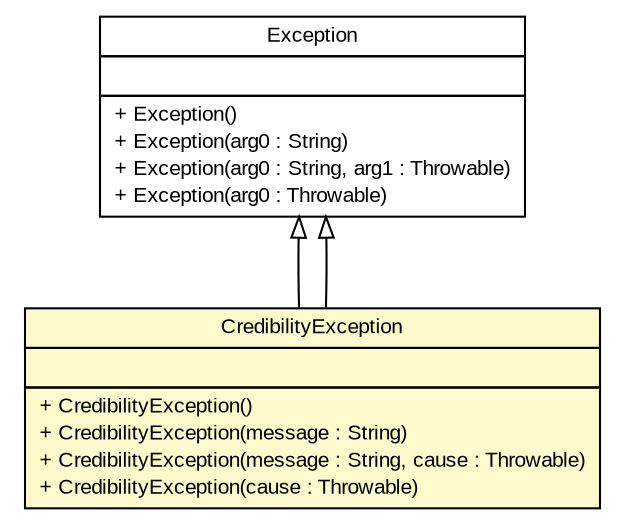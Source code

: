 #!/usr/local/bin/dot
#
# Class diagram 
# Generated by UMLGraph version R5_6-24-gf6e263 (http://www.umlgraph.org/)
#

digraph G {
	edge [fontname="arial",fontsize=10,labelfontname="arial",labelfontsize=10];
	node [fontname="arial",fontsize=10,shape=plaintext];
	nodesep=0.25;
	ranksep=0.5;
	// gov.sandia.cf.exceptions.CredibilityException
	c72520 [label=<<table title="gov.sandia.cf.exceptions.CredibilityException" border="0" cellborder="1" cellspacing="0" cellpadding="2" port="p" bgcolor="lemonChiffon" href="./CredibilityException.html">
		<tr><td><table border="0" cellspacing="0" cellpadding="1">
<tr><td align="center" balign="center"> CredibilityException </td></tr>
		</table></td></tr>
		<tr><td><table border="0" cellspacing="0" cellpadding="1">
<tr><td align="left" balign="left">  </td></tr>
		</table></td></tr>
		<tr><td><table border="0" cellspacing="0" cellpadding="1">
<tr><td align="left" balign="left"> + CredibilityException() </td></tr>
<tr><td align="left" balign="left"> + CredibilityException(message : String) </td></tr>
<tr><td align="left" balign="left"> + CredibilityException(message : String, cause : Throwable) </td></tr>
<tr><td align="left" balign="left"> + CredibilityException(cause : Throwable) </td></tr>
		</table></td></tr>
		</table>>, URL="./CredibilityException.html", fontname="arial", fontcolor="black", fontsize=10.0];
	//gov.sandia.cf.exceptions.CredibilityException extends java.lang.Exception
	c72920:p -> c72520:p [dir=back,arrowtail=empty];
	//gov.sandia.cf.exceptions.CredibilityException extends java.lang.Exception
	c72920:p -> c72520:p [dir=back,arrowtail=empty];
	// java.lang.Exception
	c72920 [label=<<table title="java.lang.Exception" border="0" cellborder="1" cellspacing="0" cellpadding="2" port="p" href="http://java.sun.com/j2se/1.4.2/docs/api/java/lang/Exception.html">
		<tr><td><table border="0" cellspacing="0" cellpadding="1">
<tr><td align="center" balign="center"> Exception </td></tr>
		</table></td></tr>
		<tr><td><table border="0" cellspacing="0" cellpadding="1">
<tr><td align="left" balign="left">  </td></tr>
		</table></td></tr>
		<tr><td><table border="0" cellspacing="0" cellpadding="1">
<tr><td align="left" balign="left"> + Exception() </td></tr>
<tr><td align="left" balign="left"> + Exception(arg0 : String) </td></tr>
<tr><td align="left" balign="left"> + Exception(arg0 : String, arg1 : Throwable) </td></tr>
<tr><td align="left" balign="left"> + Exception(arg0 : Throwable) </td></tr>
		</table></td></tr>
		</table>>, URL="http://java.sun.com/j2se/1.4.2/docs/api/java/lang/Exception.html", fontname="arial", fontcolor="black", fontsize=10.0];
}

